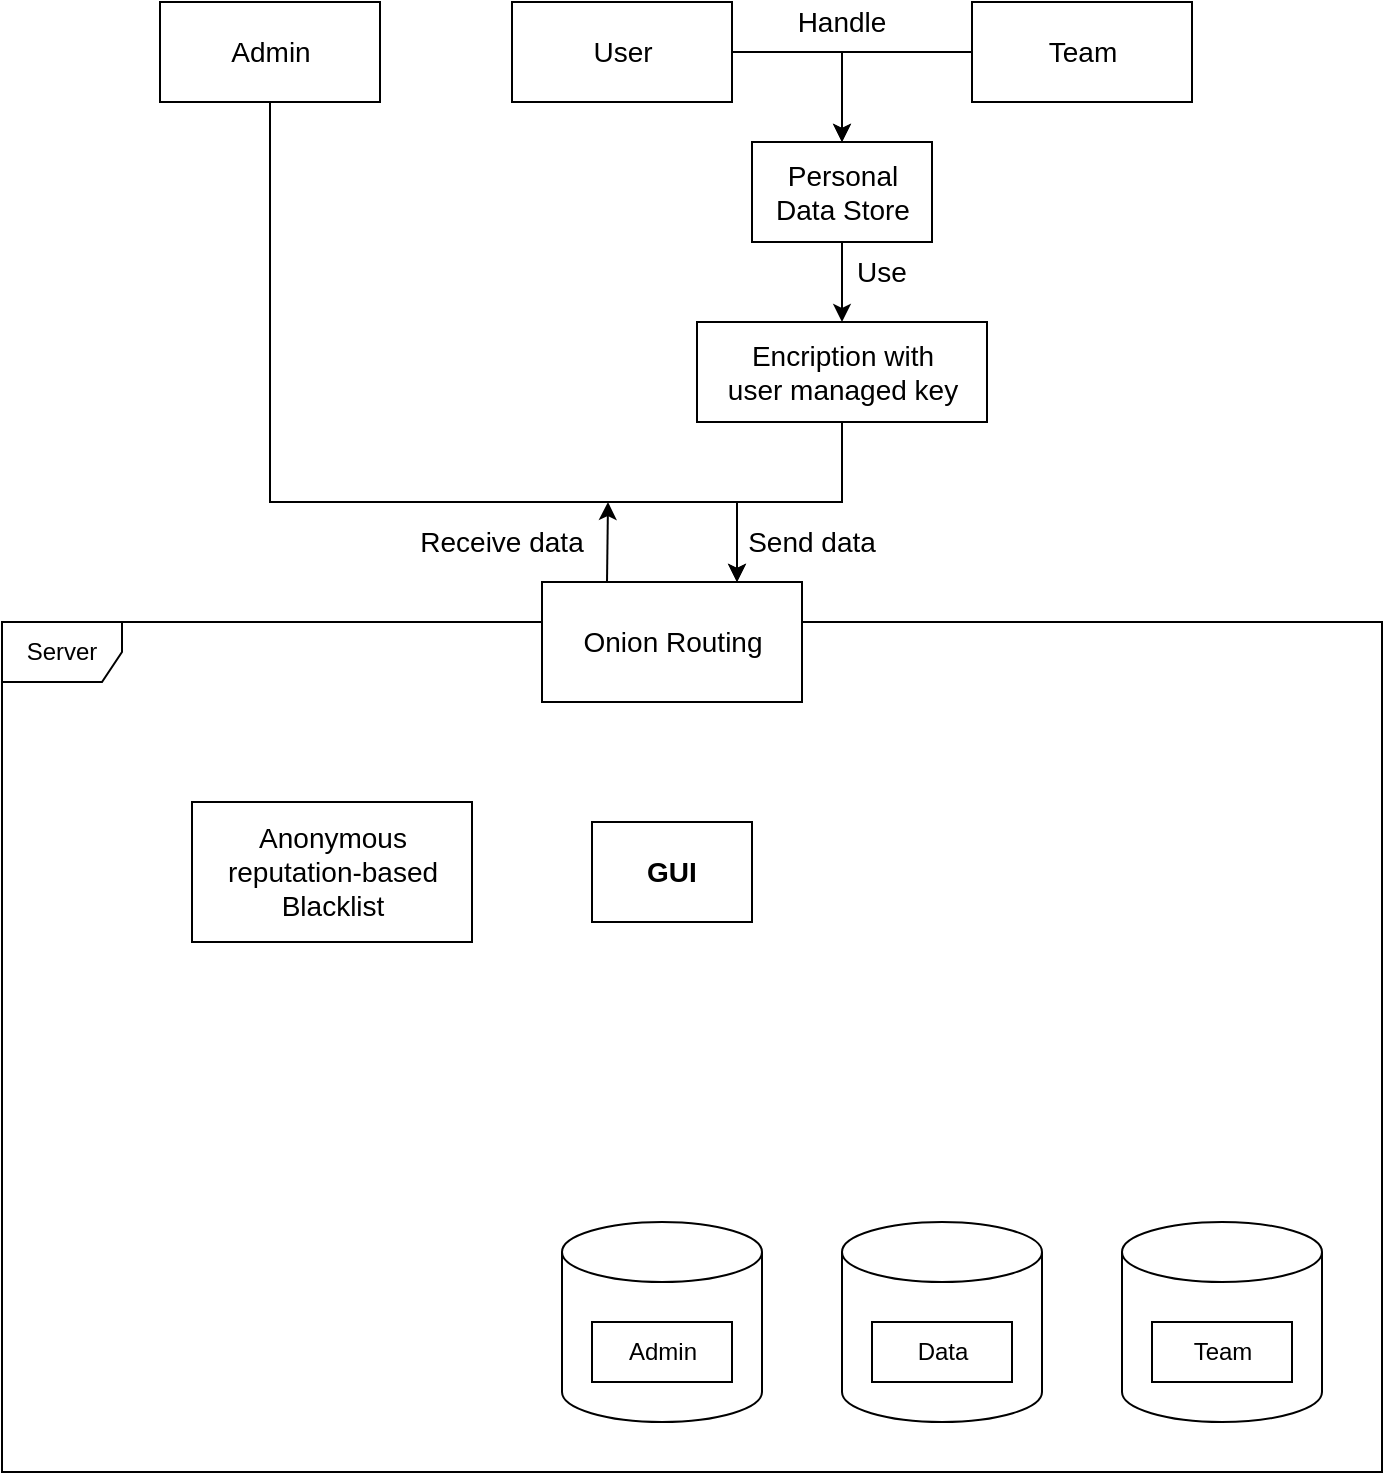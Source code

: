 <mxfile version="14.8.6" type="github">
  <diagram id="YS19dX1pj8gQ7npMbOew" name="Page-1">
    <mxGraphModel dx="920" dy="596" grid="1" gridSize="10" guides="1" tooltips="1" connect="1" arrows="1" fold="1" page="1" pageScale="1" pageWidth="850" pageHeight="1100" math="0" shadow="0">
      <root>
        <mxCell id="0" />
        <mxCell id="1" parent="0" />
        <mxCell id="9x1H_0t3VZo4HXwmnzUf-2" value="Server" style="shape=umlFrame;whiteSpace=wrap;html=1;" parent="1" vertex="1">
          <mxGeometry x="120" y="430" width="690" height="425" as="geometry" />
        </mxCell>
        <mxCell id="9x1H_0t3VZo4HXwmnzUf-1" value="" style="shape=cylinder3;whiteSpace=wrap;html=1;boundedLbl=1;backgroundOutline=1;size=15;" parent="1" vertex="1">
          <mxGeometry x="400" y="730" width="100" height="100" as="geometry" />
        </mxCell>
        <mxCell id="9x1H_0t3VZo4HXwmnzUf-36" style="edgeStyle=orthogonalEdgeStyle;rounded=0;orthogonalLoop=1;jettySize=auto;html=1;exitX=0.5;exitY=1;exitDx=0;exitDy=0;entryX=0.75;entryY=0;entryDx=0;entryDy=0;" parent="1" source="9x1H_0t3VZo4HXwmnzUf-3" target="9x1H_0t3VZo4HXwmnzUf-7" edge="1">
          <mxGeometry relative="1" as="geometry">
            <Array as="points">
              <mxPoint x="540" y="370" />
              <mxPoint x="487" y="370" />
            </Array>
          </mxGeometry>
        </mxCell>
        <mxCell id="9x1H_0t3VZo4HXwmnzUf-3" value="&lt;font style=&quot;font-size: 14px&quot;&gt;Encription with&lt;br&gt;user managed key&lt;/font&gt;" style="html=1;" parent="1" vertex="1">
          <mxGeometry x="467.5" y="280" width="145" height="50" as="geometry" />
        </mxCell>
        <mxCell id="9x1H_0t3VZo4HXwmnzUf-32" style="edgeStyle=orthogonalEdgeStyle;rounded=0;orthogonalLoop=1;jettySize=auto;html=1;exitX=0;exitY=0.5;exitDx=0;exitDy=0;entryX=0.5;entryY=0;entryDx=0;entryDy=0;" parent="1" source="9x1H_0t3VZo4HXwmnzUf-6" target="9x1H_0t3VZo4HXwmnzUf-13" edge="1">
          <mxGeometry relative="1" as="geometry" />
        </mxCell>
        <mxCell id="9x1H_0t3VZo4HXwmnzUf-6" value="&lt;font style=&quot;font-size: 14px&quot;&gt;Team&lt;/font&gt;" style="html=1;" parent="1" vertex="1">
          <mxGeometry x="605" y="120" width="110" height="50" as="geometry" />
        </mxCell>
        <mxCell id="9x1H_0t3VZo4HXwmnzUf-7" value="&lt;font style=&quot;font-size: 14px&quot;&gt;Onion Routing&lt;/font&gt;" style="html=1;" parent="1" vertex="1">
          <mxGeometry x="390" y="410" width="130" height="60" as="geometry" />
        </mxCell>
        <mxCell id="9x1H_0t3VZo4HXwmnzUf-8" value="" style="shape=cylinder3;whiteSpace=wrap;html=1;boundedLbl=1;backgroundOutline=1;size=15;" parent="1" vertex="1">
          <mxGeometry x="680" y="730" width="100" height="100" as="geometry" />
        </mxCell>
        <mxCell id="9x1H_0t3VZo4HXwmnzUf-9" value="Admin" style="html=1;" parent="1" vertex="1">
          <mxGeometry x="415" y="780" width="70" height="30" as="geometry" />
        </mxCell>
        <mxCell id="9x1H_0t3VZo4HXwmnzUf-10" value="" style="shape=cylinder3;whiteSpace=wrap;html=1;boundedLbl=1;backgroundOutline=1;size=15;" parent="1" vertex="1">
          <mxGeometry x="540" y="730" width="100" height="100" as="geometry" />
        </mxCell>
        <mxCell id="9x1H_0t3VZo4HXwmnzUf-11" value="Data" style="html=1;" parent="1" vertex="1">
          <mxGeometry x="555" y="780" width="70" height="30" as="geometry" />
        </mxCell>
        <mxCell id="9x1H_0t3VZo4HXwmnzUf-12" value="Team" style="html=1;" parent="1" vertex="1">
          <mxGeometry x="695" y="780" width="70" height="30" as="geometry" />
        </mxCell>
        <mxCell id="9x1H_0t3VZo4HXwmnzUf-33" style="edgeStyle=orthogonalEdgeStyle;rounded=0;orthogonalLoop=1;jettySize=auto;html=1;exitX=0.5;exitY=1;exitDx=0;exitDy=0;entryX=0.5;entryY=0;entryDx=0;entryDy=0;" parent="1" source="9x1H_0t3VZo4HXwmnzUf-13" target="9x1H_0t3VZo4HXwmnzUf-3" edge="1">
          <mxGeometry relative="1" as="geometry" />
        </mxCell>
        <mxCell id="9x1H_0t3VZo4HXwmnzUf-13" value="&lt;font style=&quot;font-size: 14px&quot;&gt;Personal&lt;br&gt;Data Store&lt;/font&gt;" style="html=1;" parent="1" vertex="1">
          <mxGeometry x="495" y="190" width="90" height="50" as="geometry" />
        </mxCell>
        <mxCell id="9x1H_0t3VZo4HXwmnzUf-15" value="&lt;font style=&quot;font-size: 14px&quot;&gt;Handle&lt;/font&gt;" style="text;html=1;strokeColor=none;fillColor=none;align=center;verticalAlign=middle;whiteSpace=wrap;rounded=0;" parent="1" vertex="1">
          <mxGeometry x="520" y="120" width="40" height="20" as="geometry" />
        </mxCell>
        <mxCell id="9x1H_0t3VZo4HXwmnzUf-16" value="&lt;font style=&quot;font-size: 14px&quot;&gt;Send data&lt;/font&gt;" style="text;html=1;strokeColor=none;fillColor=none;align=center;verticalAlign=middle;whiteSpace=wrap;rounded=0;" parent="1" vertex="1">
          <mxGeometry x="485" y="380" width="80" height="20" as="geometry" />
        </mxCell>
        <mxCell id="9x1H_0t3VZo4HXwmnzUf-17" value="&lt;font style=&quot;font-size: 14px&quot;&gt;Anonymous&lt;br&gt;reputation-based&lt;br&gt;Blacklist&lt;/font&gt;" style="html=1;" parent="1" vertex="1">
          <mxGeometry x="215" y="520" width="140" height="70" as="geometry" />
        </mxCell>
        <mxCell id="9x1H_0t3VZo4HXwmnzUf-30" style="edgeStyle=orthogonalEdgeStyle;rounded=0;orthogonalLoop=1;jettySize=auto;html=1;exitX=1;exitY=0.5;exitDx=0;exitDy=0;entryX=0.5;entryY=0;entryDx=0;entryDy=0;" parent="1" source="9x1H_0t3VZo4HXwmnzUf-20" target="9x1H_0t3VZo4HXwmnzUf-13" edge="1">
          <mxGeometry relative="1" as="geometry" />
        </mxCell>
        <mxCell id="9x1H_0t3VZo4HXwmnzUf-20" value="&lt;font style=&quot;font-size: 14px&quot;&gt;User&lt;/font&gt;" style="html=1;" parent="1" vertex="1">
          <mxGeometry x="375" y="120" width="110" height="50" as="geometry" />
        </mxCell>
        <mxCell id="9x1H_0t3VZo4HXwmnzUf-21" value="&lt;font style=&quot;font-size: 14px&quot;&gt;&lt;b&gt;GUI&lt;/b&gt;&lt;/font&gt;" style="rounded=0;whiteSpace=wrap;html=1;" parent="1" vertex="1">
          <mxGeometry x="415" y="530" width="80" height="50" as="geometry" />
        </mxCell>
        <mxCell id="9x1H_0t3VZo4HXwmnzUf-23" value="&lt;font style=&quot;font-size: 14px&quot;&gt;Use&lt;/font&gt;" style="text;html=1;strokeColor=none;fillColor=none;align=center;verticalAlign=middle;whiteSpace=wrap;rounded=0;" parent="1" vertex="1">
          <mxGeometry x="540" y="245" width="40" height="20" as="geometry" />
        </mxCell>
        <mxCell id="9x1H_0t3VZo4HXwmnzUf-37" style="edgeStyle=orthogonalEdgeStyle;rounded=0;orthogonalLoop=1;jettySize=auto;html=1;exitX=0.5;exitY=1;exitDx=0;exitDy=0;entryX=0.75;entryY=0;entryDx=0;entryDy=0;" parent="1" source="9x1H_0t3VZo4HXwmnzUf-24" target="9x1H_0t3VZo4HXwmnzUf-7" edge="1">
          <mxGeometry relative="1" as="geometry">
            <Array as="points">
              <mxPoint x="254" y="370" />
              <mxPoint x="487" y="370" />
            </Array>
          </mxGeometry>
        </mxCell>
        <mxCell id="9x1H_0t3VZo4HXwmnzUf-24" value="&lt;font style=&quot;font-size: 14px&quot;&gt;Admin&lt;/font&gt;" style="html=1;" parent="1" vertex="1">
          <mxGeometry x="199" y="120" width="110" height="50" as="geometry" />
        </mxCell>
        <mxCell id="9x1H_0t3VZo4HXwmnzUf-35" value="" style="endArrow=classic;html=1;exitX=0.25;exitY=0;exitDx=0;exitDy=0;" parent="1" source="9x1H_0t3VZo4HXwmnzUf-7" edge="1">
          <mxGeometry width="50" height="50" relative="1" as="geometry">
            <mxPoint x="395" y="370" as="sourcePoint" />
            <mxPoint x="423" y="370" as="targetPoint" />
          </mxGeometry>
        </mxCell>
        <mxCell id="9x1H_0t3VZo4HXwmnzUf-38" value="&lt;font style=&quot;font-size: 14px&quot;&gt;Receive data&lt;/font&gt;" style="text;html=1;strokeColor=none;fillColor=none;align=center;verticalAlign=middle;whiteSpace=wrap;rounded=0;" parent="1" vertex="1">
          <mxGeometry x="325" y="380" width="90" height="20" as="geometry" />
        </mxCell>
      </root>
    </mxGraphModel>
  </diagram>
</mxfile>
